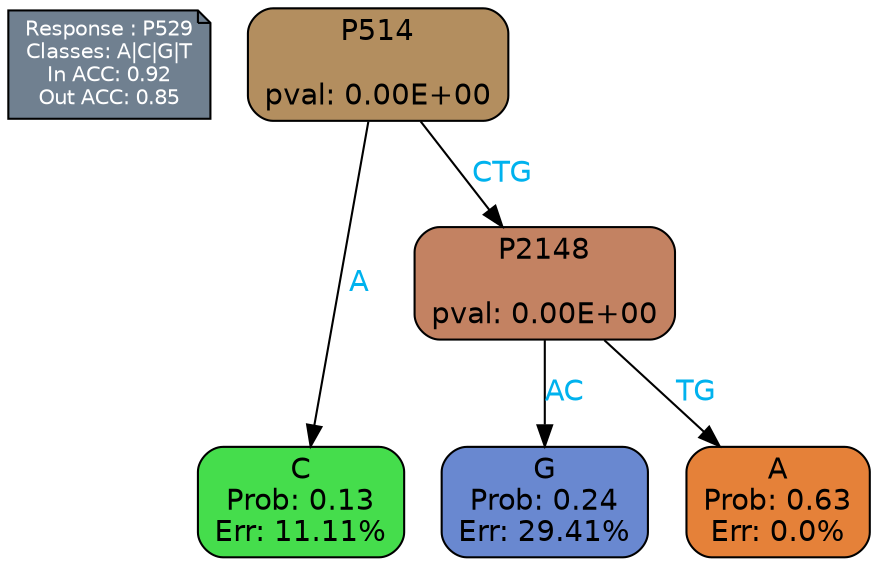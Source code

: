 digraph Tree {
node [shape=box, style="filled, rounded", color="black", fontname=helvetica] ;
graph [ranksep=equally, splines=polylines, bgcolor=transparent, dpi=600] ;
edge [fontname=helvetica] ;
LEGEND [label="Response : P529
Classes: A|C|G|T
In ACC: 0.92
Out ACC: 0.85
",shape=note,align=left,style=filled,fillcolor="slategray",fontcolor="white",fontsize=10];1 [label="P514

pval: 0.00E+00", fillcolor="#b38e5f"] ;
2 [label="C
Prob: 0.13
Err: 11.11%", fillcolor="#45dd4c"] ;
3 [label="P2148

pval: 0.00E+00", fillcolor="#c38262"] ;
4 [label="G
Prob: 0.24
Err: 29.41%", fillcolor="#6988d0"] ;
5 [label="A
Prob: 0.63
Err: 0.0%", fillcolor="#e58139"] ;
1 -> 2 [label="A",fontcolor=deepskyblue2] ;
1 -> 3 [label="CTG",fontcolor=deepskyblue2] ;
3 -> 4 [label="AC",fontcolor=deepskyblue2] ;
3 -> 5 [label="TG",fontcolor=deepskyblue2] ;
{rank = same; 2;4;5;}{rank = same; LEGEND;1;}}
